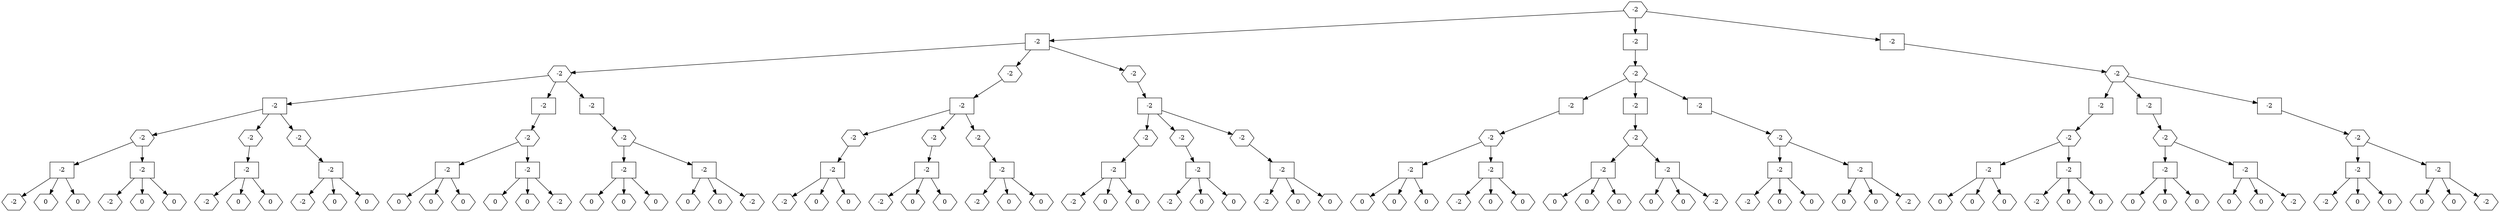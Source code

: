 // export as svg and view in browser to see tooltips
strict digraph {
subgraph {
N1 [ shape=hexagon label = -2 tooltip = "id: 1 max: Y dep: 7 trm: N
stot:  0 val: -2 hv: 0 mxs:  50 mns: 117
hand: 5h 6h Qh Jh  stack: empty
A4 24 34 44 53 63 74 84 94 04 J3 Q3 K4 " ]
N1 -> N3
N1 -> N4
N1 -> N5
}
subgraph {
N3 [ shape=box label = -2 tooltip = "id: 3 max: N dep: 6 trm: N
stot:  6 val: -2 hv: 0 mxs:  50 mns: 117
hand: 5h Qh Jh  stack: 6h 
A4 24 34 44 53 63 74 84 94 04 J3 Q3 K4 " ]
N3 -> N610
N3 -> N611
N3 -> N612
N4 [ shape=box label = -2 tooltip = "id: 4 max: N dep: 6 trm: N
stot: 10 val: -2 hv: 0 mxs:  50 mns: 117
hand: 5h 6h Jh  stack: Qh 
A4 24 34 44 53 63 74 84 94 04 J3 Q3 K4 " ]
N4 -> N1179
N5 [ shape=box label = -2 tooltip = "id: 5 max: N dep: 6 trm: N
stot: 10 val: -2 hv: 0 mxs:  50 mns: 117
hand: 5h 6h Qh  stack: Jh 
A4 24 34 44 53 63 74 84 94 04 J3 Q3 K4 " ]
N5 -> N1270
}
subgraph {
N610 [ shape=hexagon label = -2 tooltip = "id: 610 max: Y dep: 5 trm: N
stot:  7 val: -2 hv: 0 mxs:  50 mns: 117
hand: 5h Qh Jh  stack: 6h Ah 
A3 24 34 44 53 63 74 84 94 04 J3 Q3 K4 " ]
N610 -> N623
N610 -> N624
N610 -> N625
N611 [ shape=hexagon label = -2 tooltip = "id: 611 max: Y dep: 5 trm: N
stot:  8 val: -2 hv: 0 mxs:  50 mns: 117
hand: 5h Qh Jh  stack: 6h 2h 
A4 23 34 44 53 63 74 84 94 04 J3 Q3 K4 " ]
N611 -> N753
N612 [ shape=hexagon label = -2 tooltip = "id: 612 max: Y dep: 5 trm: N
stot:  9 val: -2 hv: 0 mxs:  50 mns: 117
hand: 5h Qh Jh  stack: 6h 3h 
A4 24 33 44 53 63 74 84 94 04 J3 Q3 K4 " ]
N612 -> N813
N1179 [ shape=hexagon label = -2 tooltip = "id: 1179 max: Y dep: 5 trm: N
stot: 11 val: -2 hv: 0 mxs:  50 mns: 117
hand: 5h 6h Jh  stack: Qh Ah 
A3 24 34 44 53 63 74 84 94 04 J3 Q3 K4 " ]
N1179 -> N1192
N1179 -> N1193
N1179 -> N1194
N1270 [ shape=hexagon label = -2 tooltip = "id: 1270 max: Y dep: 5 trm: N
stot: 11 val: -2 hv: 0 mxs:  50 mns: 117
hand: 5h 6h Qh  stack: Jh Ah 
A3 24 34 44 53 63 74 84 94 04 J3 Q3 K4 " ]
N1270 -> N1283
N1270 -> N1284
N1270 -> N1285
}
subgraph {
N623 [ shape=box label = -2 tooltip = "id: 623 max: N dep: 4 trm: N
stot: 12 val: -2 hv: 0 mxs:  50 mns: 117
hand: Qh Jh  stack: 6h Ah 5h 
A3 24 34 44 53 63 74 84 94 04 J3 Q3 K4 " ]
N623 -> N626
N623 -> N627
N623 -> N628
N624 [ shape=box label = -2 tooltip = "id: 624 max: N dep: 4 trm: N
stot: 17 val: -2 hv: 0 mxs:  50 mns: 117
hand: 5h Jh  stack: 6h Ah Qh 
A3 24 34 44 53 63 74 84 94 04 J3 Q3 K4 " ]
N624 -> N701
N625 [ shape=box label = -2 tooltip = "id: 625 max: N dep: 4 trm: N
stot: 17 val: -2 hv: 0 mxs:  50 mns: 117
hand: 5h Qh  stack: 6h Ah Jh 
A3 24 34 44 53 63 74 84 94 04 J3 Q3 K4 " ]
N625 -> N727
N753 [ shape=box label = -2 tooltip = "id: 753 max: N dep: 4 trm: N
stot: 13 val: -2 hv: 0 mxs:  50 mns: 117
hand: Qh Jh  stack: 6h 2h 5h 
A4 23 34 44 53 63 74 84 94 04 J3 Q3 K4 " ]
N753 -> N756
N753 -> N757
N753 -> N758
N813 [ shape=box label = -2 tooltip = "id: 813 max: N dep: 4 trm: N
stot: 14 val: -2 hv: 0 mxs:  50 mns: 117
hand: Qh Jh  stack: 6h 3h 5h 
A4 24 33 44 53 63 74 84 94 04 J3 Q3 K4 " ]
N813 -> N816
N813 -> N817
N813 -> N818
N1192 [ shape=box label = -2 tooltip = "id: 1192 max: N dep: 4 trm: N
stot: 16 val: -2 hv: 0 mxs:  50 mns: 117
hand: 6h Jh  stack: Qh Ah 5h 
A3 24 34 44 53 63 74 84 94 04 J3 Q3 K4 " ]
N1192 -> N1195
N1193 [ shape=box label = -2 tooltip = "id: 1193 max: N dep: 4 trm: N
stot: 17 val: -2 hv: 0 mxs:  50 mns: 117
hand: 5h Jh  stack: Qh Ah 6h 
A3 24 34 44 53 63 74 84 94 04 J3 Q3 K4 " ]
N1193 -> N1222
N1194 [ shape=box label = -2 tooltip = "id: 1194 max: N dep: 4 trm: N
stot: 21 val: -2 hv: 0 mxs:  50 mns: 117
hand: 5h 6h  stack: Qh Ah Jh 
A3 24 34 44 53 63 74 84 94 04 J3 Q3 K4 " ]
N1194 -> N1248
N1283 [ shape=box label = -2 tooltip = "id: 1283 max: N dep: 4 trm: N
stot: 16 val: -2 hv: 0 mxs:  50 mns: 117
hand: 6h Qh  stack: Jh Ah 5h 
A3 24 34 44 53 63 74 84 94 04 J3 Q3 K4 " ]
N1283 -> N1286
N1284 [ shape=box label = -2 tooltip = "id: 1284 max: N dep: 4 trm: N
stot: 17 val: -2 hv: 0 mxs:  50 mns: 117
hand: 5h Qh  stack: Jh Ah 6h 
A3 24 34 44 53 63 74 84 94 04 J3 Q3 K4 " ]
N1284 -> N1313
N1285 [ shape=box label = -2 tooltip = "id: 1285 max: N dep: 4 trm: N
stot: 21 val: -2 hv: 0 mxs:  50 mns: 117
hand: 5h 6h  stack: Jh Ah Qh 
A3 24 34 44 53 63 74 84 94 04 J3 Q3 K4 " ]
N1285 -> N1339
}
subgraph {
N626 [ shape=hexagon label = -2 tooltip = "id: 626 max: Y dep: 3 trm: N
stot: 13 val: -2 hv: 0 mxs:  50 mns: 117
hand: Qh Jh  stack: 6h Ah 5h Ah 
A2 24 34 44 53 63 74 84 94 04 J3 Q3 K4 " ]
N626 -> N639
N626 -> N640
N627 [ shape=hexagon label = -2 tooltip = "id: 627 max: Y dep: 3 trm: N
stot: 14 val: -2 hv: 0 mxs:  50 mns: 117
hand: Qh Jh  stack: 6h Ah 5h 2h 
A3 23 34 44 53 63 74 84 94 04 J3 Q3 K4 " ]
N627 -> N657
N628 [ shape=hexagon label = -2 tooltip = "id: 628 max: Y dep: 3 trm: N
stot: 15 val: -2 hv: -2 mxs:  52 mns: 117
hand: Qh Jh  stack: 6h Ah 5h 3h 
A3 24 33 44 53 63 74 84 94 04 J3 Q3 K4 " ]
N628 -> N666
N701 [ shape=hexagon label = -2 tooltip = "id: 701 max: Y dep: 3 trm: N
stot: 18 val: -2 hv: 0 mxs:  50 mns: 117
hand: 5h Jh  stack: 6h Ah Qh Ah 
A2 24 34 44 53 63 74 84 94 04 J3 Q3 K4 " ]
N701 -> N714
N701 -> N715
N727 [ shape=hexagon label = -2 tooltip = "id: 727 max: Y dep: 3 trm: N
stot: 18 val: -2 hv: 0 mxs:  50 mns: 117
hand: 5h Qh  stack: 6h Ah Jh Ah 
A2 24 34 44 53 63 74 84 94 04 J3 Q3 K4 " ]
N727 -> N740
N727 -> N741
N756 [ shape=hexagon label = -2 tooltip = "id: 756 max: Y dep: 3 trm: N
stot: 14 val: -2 hv: 0 mxs:  50 mns: 117
hand: Qh Jh  stack: 6h 2h 5h Ah 
A3 23 34 44 53 63 74 84 94 04 J3 Q3 K4 " ]
N756 -> N769
N757 [ shape=hexagon label = -2 tooltip = "id: 757 max: Y dep: 3 trm: N
stot: 15 val: -2 hv: -2 mxs:  52 mns: 117
hand: Qh Jh  stack: 6h 2h 5h 2h 
A4 22 34 44 53 63 74 84 94 04 J3 Q3 K4 " ]
N757 -> N778
N758 [ shape=hexagon label = -2 tooltip = "id: 758 max: Y dep: 3 trm: N
stot: 16 val: -2 hv: 0 mxs:  50 mns: 117
hand: Qh Jh  stack: 6h 2h 5h 3h 
A4 23 33 44 53 63 74 84 94 04 J3 Q3 K4 " ]
N758 -> N786
N816 [ shape=hexagon label = -2 tooltip = "id: 816 max: Y dep: 3 trm: N
stot: 15 val: -2 hv: -2 mxs:  52 mns: 117
hand: Qh Jh  stack: 6h 3h 5h Ah 
A3 24 33 44 53 63 74 84 94 04 J3 Q3 K4 " ]
N816 -> N829
N817 [ shape=hexagon label = -2 tooltip = "id: 817 max: Y dep: 3 trm: N
stot: 16 val: -2 hv: 0 mxs:  50 mns: 117
hand: Qh Jh  stack: 6h 3h 5h 2h 
A4 23 33 44 53 63 74 84 94 04 J3 Q3 K4 " ]
N817 -> N837
N818 [ shape=hexagon label = -2 tooltip = "id: 818 max: Y dep: 3 trm: N
stot: 17 val: -2 hv: 0 mxs:  50 mns: 117
hand: Qh Jh  stack: 6h 3h 5h 3h 
A4 24 32 44 53 63 74 84 94 04 J3 Q3 K4 " ]
N818 -> N844
N1195 [ shape=hexagon label = -2 tooltip = "id: 1195 max: Y dep: 3 trm: N
stot: 17 val: -2 hv: 0 mxs:  50 mns: 117
hand: 6h Jh  stack: Qh Ah 5h Ah 
A2 24 34 44 53 63 74 84 94 04 J3 Q3 K4 " ]
N1195 -> N1208
N1195 -> N1209
N1222 [ shape=hexagon label = -2 tooltip = "id: 1222 max: Y dep: 3 trm: N
stot: 18 val: -2 hv: 0 mxs:  50 mns: 117
hand: 5h Jh  stack: Qh Ah 6h Ah 
A2 24 34 44 53 63 74 84 94 04 J3 Q3 K4 " ]
N1222 -> N1235
N1222 -> N1236
N1248 [ shape=hexagon label = -2 tooltip = "id: 1248 max: Y dep: 3 trm: N
stot: 22 val: -2 hv: 0 mxs:  50 mns: 117
hand: 5h 6h  stack: Qh Ah Jh Ah 
A2 24 34 44 53 63 74 84 94 04 J3 Q3 K4 " ]
N1248 -> N1261
N1248 -> N1262
N1286 [ shape=hexagon label = -2 tooltip = "id: 1286 max: Y dep: 3 trm: N
stot: 17 val: -2 hv: 0 mxs:  50 mns: 117
hand: 6h Qh  stack: Jh Ah 5h Ah 
A2 24 34 44 53 63 74 84 94 04 J3 Q3 K4 " ]
N1286 -> N1299
N1286 -> N1300
N1313 [ shape=hexagon label = -2 tooltip = "id: 1313 max: Y dep: 3 trm: N
stot: 18 val: -2 hv: 0 mxs:  50 mns: 117
hand: 5h Qh  stack: Jh Ah 6h Ah 
A2 24 34 44 53 63 74 84 94 04 J3 Q3 K4 " ]
N1313 -> N1326
N1313 -> N1327
N1339 [ shape=hexagon label = -2 tooltip = "id: 1339 max: Y dep: 3 trm: N
stot: 22 val: -2 hv: 0 mxs:  50 mns: 117
hand: 5h 6h  stack: Jh Ah Qh Ah 
A2 24 34 44 53 63 74 84 94 04 J3 Q3 K4 " ]
N1339 -> N1352
N1339 -> N1353
}
subgraph {
N639 [ shape=box label = -2 tooltip = "id: 639 max: N dep: 2 trm: N
stot: 23 val: -2 hv: 0 mxs:  50 mns: 117
hand: Jh  stack: 6h Ah 5h Ah Qh 
A2 24 34 44 53 63 74 84 94 04 J3 Q3 K4 " ]
N639 -> N648
N639 -> N641
N639 -> N642
N640 [ shape=box label = -2 tooltip = "id: 640 max: N dep: 2 trm: N
stot: 23 val: -2 hv: 0 mxs:  50 mns: 117
hand: Qh  stack: 6h Ah 5h Ah Jh 
A2 24 34 44 53 63 74 84 94 04 J3 Q3 K4 " ]
N640 -> N656
N640 -> N649
N640 -> N650
N657 [ shape=box label = -2 tooltip = "id: 657 max: N dep: 2 trm: N
stot: 24 val: -2 hv: 0 mxs:  50 mns: 117
hand: Jh  stack: 6h Ah 5h 2h Qh 
A3 23 34 44 53 63 74 84 94 04 J3 Q3 K4 " ]
N657 -> N665
N657 -> N659
N657 -> N660
N666 [ shape=box label = -2 tooltip = "id: 666 max: N dep: 2 trm: N
stot: 25 val: -2 hv: 0 mxs:  50 mns: 117
hand: Jh  stack: 6h Ah 5h 3h Qh 
A3 24 33 44 53 63 74 84 94 04 J3 Q3 K4 " ]
N666 -> N673
N666 -> N668
N666 -> N669
N714 [ shape=box label = -2 tooltip = "id: 714 max: N dep: 2 trm: N
stot: 23 val: -2 hv: 0 mxs:  50 mns: 117
hand: Jh  stack: 6h Ah Qh Ah 5h 
A2 24 34 44 53 63 74 84 94 04 J3 Q3 K4 " ]
N714 -> N716
N714 -> N717
N714 -> N718
N715 [ shape=box label = -2 tooltip = "id: 715 max: N dep: 2 trm: N
stot: 28 val: -2 hv: 0 mxs:  50 mns: 117
hand: 5h  stack: 6h Ah Qh Ah Jh 
A2 24 34 44 53 63 74 84 94 04 J3 Q3 K4 " ]
N715 -> N724
N715 -> N725
N715 -> N726
N740 [ shape=box label = -2 tooltip = "id: 740 max: N dep: 2 trm: N
stot: 23 val: -2 hv: 0 mxs:  50 mns: 117
hand: Qh  stack: 6h Ah Jh Ah 5h 
A2 24 34 44 53 63 74 84 94 04 J3 Q3 K4 " ]
N740 -> N742
N740 -> N743
N740 -> N744
N741 [ shape=box label = -2 tooltip = "id: 741 max: N dep: 2 trm: N
stot: 28 val: -2 hv: 0 mxs:  50 mns: 117
hand: 5h  stack: 6h Ah Jh Ah Qh 
A2 24 34 44 53 63 74 84 94 04 J3 Q3 K4 " ]
N741 -> N750
N741 -> N751
N741 -> N752
N769 [ shape=box label = -2 tooltip = "id: 769 max: N dep: 2 trm: N
stot: 24 val: -2 hv: 0 mxs:  50 mns: 117
hand: Jh  stack: 6h 2h 5h Ah Qh 
A3 23 34 44 53 63 74 84 94 04 J3 Q3 K4 " ]
N769 -> N777
N769 -> N771
N769 -> N772
N778 [ shape=box label = -2 tooltip = "id: 778 max: N dep: 2 trm: N
stot: 25 val: -2 hv: 0 mxs:  50 mns: 117
hand: Jh  stack: 6h 2h 5h 2h Qh 
A4 22 34 44 53 63 74 84 94 04 J3 Q3 K4 " ]
N778 -> N785
N778 -> N780
N778 -> N781
N786 [ shape=box label = -2 tooltip = "id: 786 max: N dep: 2 trm: N
stot: 26 val: -2 hv: 0 mxs:  50 mns: 117
hand: Jh  stack: 6h 2h 5h 3h Qh 
A4 23 33 44 53 63 74 84 94 04 J3 Q3 K4 " ]
N786 -> N792
N786 -> N788
N786 -> N789
N829 [ shape=box label = -2 tooltip = "id: 829 max: N dep: 2 trm: N
stot: 25 val: -2 hv: 0 mxs:  50 mns: 117
hand: Jh  stack: 6h 3h 5h Ah Qh 
A3 24 33 44 53 63 74 84 94 04 J3 Q3 K4 " ]
N829 -> N836
N829 -> N831
N829 -> N832
N837 [ shape=box label = -2 tooltip = "id: 837 max: N dep: 2 trm: N
stot: 26 val: -2 hv: 0 mxs:  50 mns: 117
hand: Jh  stack: 6h 3h 5h 2h Qh 
A4 23 33 44 53 63 74 84 94 04 J3 Q3 K4 " ]
N837 -> N843
N837 -> N839
N837 -> N840
N844 [ shape=box label = -2 tooltip = "id: 844 max: N dep: 2 trm: N
stot: 27 val: -2 hv: 0 mxs:  50 mns: 117
hand: Jh  stack: 6h 3h 5h 3h Qh 
A4 24 32 44 53 63 74 84 94 04 J3 Q3 K4 " ]
N844 -> N849
N844 -> N846
N844 -> N847
N1208 [ shape=box label = -2 tooltip = "id: 1208 max: N dep: 2 trm: N
stot: 23 val: -2 hv: 0 mxs:  50 mns: 117
hand: Jh  stack: Qh Ah 5h Ah 6h 
A2 24 34 44 53 63 74 84 94 04 J3 Q3 K4 " ]
N1208 -> N1210
N1208 -> N1211
N1208 -> N1212
N1209 [ shape=box label = -2 tooltip = "id: 1209 max: N dep: 2 trm: N
stot: 27 val: -2 hv: 0 mxs:  50 mns: 117
hand: 6h  stack: Qh Ah 5h Ah Jh 
A2 24 34 44 53 63 74 84 94 04 J3 Q3 K4 " ]
N1209 -> N1221
N1209 -> N1218
N1209 -> N1219
N1235 [ shape=box label = -2 tooltip = "id: 1235 max: N dep: 2 trm: N
stot: 23 val: -2 hv: 0 mxs:  50 mns: 117
hand: Jh  stack: Qh Ah 6h Ah 5h 
A2 24 34 44 53 63 74 84 94 04 J3 Q3 K4 " ]
N1235 -> N1237
N1235 -> N1238
N1235 -> N1239
N1236 [ shape=box label = -2 tooltip = "id: 1236 max: N dep: 2 trm: N
stot: 28 val: -2 hv: 0 mxs:  50 mns: 117
hand: 5h  stack: Qh Ah 6h Ah Jh 
A2 24 34 44 53 63 74 84 94 04 J3 Q3 K4 " ]
N1236 -> N1245
N1236 -> N1246
N1236 -> N1247
N1261 [ shape=box label = -2 tooltip = "id: 1261 max: N dep: 2 trm: N
stot: 27 val: -2 hv: 0 mxs:  50 mns: 117
hand: 6h  stack: Qh Ah Jh Ah 5h 
A2 24 34 44 53 63 74 84 94 04 J3 Q3 K4 " ]
N1261 -> N1266
N1261 -> N1263
N1261 -> N1264
N1262 [ shape=box label = -2 tooltip = "id: 1262 max: N dep: 2 trm: N
stot: 28 val: -2 hv: 0 mxs:  50 mns: 117
hand: 5h  stack: Qh Ah Jh Ah 6h 
A2 24 34 44 53 63 74 84 94 04 J3 Q3 K4 " ]
N1262 -> N1267
N1262 -> N1268
N1262 -> N1269
N1299 [ shape=box label = -2 tooltip = "id: 1299 max: N dep: 2 trm: N
stot: 23 val: -2 hv: 0 mxs:  50 mns: 117
hand: Qh  stack: Jh Ah 5h Ah 6h 
A2 24 34 44 53 63 74 84 94 04 J3 Q3 K4 " ]
N1299 -> N1301
N1299 -> N1302
N1299 -> N1303
N1300 [ shape=box label = -2 tooltip = "id: 1300 max: N dep: 2 trm: N
stot: 27 val: -2 hv: 0 mxs:  50 mns: 117
hand: 6h  stack: Jh Ah 5h Ah Qh 
A2 24 34 44 53 63 74 84 94 04 J3 Q3 K4 " ]
N1300 -> N1312
N1300 -> N1309
N1300 -> N1310
N1326 [ shape=box label = -2 tooltip = "id: 1326 max: N dep: 2 trm: N
stot: 23 val: -2 hv: 0 mxs:  50 mns: 117
hand: Qh  stack: Jh Ah 6h Ah 5h 
A2 24 34 44 53 63 74 84 94 04 J3 Q3 K4 " ]
N1326 -> N1328
N1326 -> N1329
N1326 -> N1330
N1327 [ shape=box label = -2 tooltip = "id: 1327 max: N dep: 2 trm: N
stot: 28 val: -2 hv: 0 mxs:  50 mns: 117
hand: 5h  stack: Jh Ah 6h Ah Qh 
A2 24 34 44 53 63 74 84 94 04 J3 Q3 K4 " ]
N1327 -> N1336
N1327 -> N1337
N1327 -> N1338
N1352 [ shape=box label = -2 tooltip = "id: 1352 max: N dep: 2 trm: N
stot: 27 val: -2 hv: 0 mxs:  50 mns: 117
hand: 6h  stack: Jh Ah Qh Ah 5h 
A2 24 34 44 53 63 74 84 94 04 J3 Q3 K4 " ]
N1352 -> N1357
N1352 -> N1354
N1352 -> N1355
N1353 [ shape=box label = -2 tooltip = "id: 1353 max: N dep: 2 trm: N
stot: 28 val: -2 hv: 0 mxs:  50 mns: 117
hand: 5h  stack: Jh Ah Qh Ah 6h 
A2 24 34 44 53 63 74 84 94 04 J3 Q3 K4 " ]
N1353 -> N1358
N1353 -> N1359
N1353 -> N1360
}
subgraph {
N648 [ shape=hexagon label = -2 tooltip = "id: 648 max: Y dep: 1 trm: Y
stot: 31 val: -2 hv: -2 mxs:  52 mns: 117
hand: Jh  stack: 6h Ah 5h Ah Qh 8h 
A2 24 34 44 53 63 74 83 94 04 J3 Q3 K4 " ]
N641 [ shape=hexagon label = 0 tooltip = "" ]
N642 [ shape=hexagon label = 0 tooltip = "" ]
N656 [ shape=hexagon label = -2 tooltip = "id: 656 max: Y dep: 1 trm: Y
stot: 31 val: -2 hv: -2 mxs:  52 mns: 117
hand: Qh  stack: 6h Ah 5h Ah Jh 8h 
A2 24 34 44 53 63 74 83 94 04 J3 Q3 K4 " ]
N649 [ shape=hexagon label = 0 tooltip = "" ]
N650 [ shape=hexagon label = 0 tooltip = "" ]
N665 [ shape=hexagon label = -2 tooltip = "id: 665 max: Y dep: 1 trm: Y
stot: 31 val: -2 hv: -2 mxs:  52 mns: 117
hand: Jh  stack: 6h Ah 5h 2h Qh 7h 
A3 23 34 44 53 63 73 84 94 04 J3 Q3 K4 " ]
N659 [ shape=hexagon label = 0 tooltip = "" ]
N660 [ shape=hexagon label = 0 tooltip = "" ]
N673 [ shape=hexagon label = -2 tooltip = "id: 673 max: Y dep: 1 trm: Y
stot: 31 val: -2 hv: -2 mxs:  52 mns: 117
hand: Jh  stack: 6h Ah 5h 3h Qh 6h 
A3 24 33 44 53 62 74 84 94 04 J3 Q3 K4 " ]
N668 [ shape=hexagon label = 0 tooltip = "" ]
N669 [ shape=hexagon label = 0 tooltip = "" ]
N716 [ shape=hexagon label = 0 tooltip = "" ]
N717 [ shape=hexagon label = 0 tooltip = "" ]
N718 [ shape=hexagon label = 0 tooltip = "" ]
N724 [ shape=hexagon label = 0 tooltip = "" ]
N725 [ shape=hexagon label = 0 tooltip = "" ]
N726 [ shape=hexagon label = -2 tooltip = "id: 726 max: Y dep: 1 trm: Y
stot: 31 val: -2 hv: -2 mxs:  52 mns: 117
hand: 5h  stack: 6h Ah Qh Ah Jh 3h 
A2 24 33 44 53 63 74 84 94 04 J3 Q3 K4 " ]
N742 [ shape=hexagon label = 0 tooltip = "" ]
N743 [ shape=hexagon label = 0 tooltip = "" ]
N744 [ shape=hexagon label = 0 tooltip = "" ]
N750 [ shape=hexagon label = 0 tooltip = "" ]
N751 [ shape=hexagon label = 0 tooltip = "" ]
N752 [ shape=hexagon label = -2 tooltip = "id: 752 max: Y dep: 1 trm: Y
stot: 31 val: -2 hv: -2 mxs:  52 mns: 117
hand: 5h  stack: 6h Ah Jh Ah Qh 3h 
A2 24 33 44 53 63 74 84 94 04 J3 Q3 K4 " ]
N777 [ shape=hexagon label = -2 tooltip = "id: 777 max: Y dep: 1 trm: Y
stot: 31 val: -2 hv: -2 mxs:  52 mns: 117
hand: Jh  stack: 6h 2h 5h Ah Qh 7h 
A3 23 34 44 53 63 73 84 94 04 J3 Q3 K4 " ]
N771 [ shape=hexagon label = 0 tooltip = "" ]
N772 [ shape=hexagon label = 0 tooltip = "" ]
N785 [ shape=hexagon label = -2 tooltip = "id: 785 max: Y dep: 1 trm: Y
stot: 31 val: -2 hv: -2 mxs:  52 mns: 117
hand: Jh  stack: 6h 2h 5h 2h Qh 6h 
A4 22 34 44 53 62 74 84 94 04 J3 Q3 K4 " ]
N780 [ shape=hexagon label = 0 tooltip = "" ]
N781 [ shape=hexagon label = 0 tooltip = "" ]
N792 [ shape=hexagon label = -2 tooltip = "id: 792 max: Y dep: 1 trm: Y
stot: 31 val: -2 hv: -2 mxs:  52 mns: 117
hand: Jh  stack: 6h 2h 5h 3h Qh 5h 
A4 23 33 44 52 63 74 84 94 04 J3 Q3 K4 " ]
N788 [ shape=hexagon label = 0 tooltip = "" ]
N789 [ shape=hexagon label = 0 tooltip = "" ]
N836 [ shape=hexagon label = -2 tooltip = "id: 836 max: Y dep: 1 trm: Y
stot: 31 val: -2 hv: -2 mxs:  52 mns: 117
hand: Jh  stack: 6h 3h 5h Ah Qh 6h 
A3 24 33 44 53 62 74 84 94 04 J3 Q3 K4 " ]
N831 [ shape=hexagon label = 0 tooltip = "" ]
N832 [ shape=hexagon label = 0 tooltip = "" ]
N843 [ shape=hexagon label = -2 tooltip = "id: 843 max: Y dep: 1 trm: Y
stot: 31 val: -2 hv: -2 mxs:  52 mns: 117
hand: Jh  stack: 6h 3h 5h 2h Qh 5h 
A4 23 33 44 52 63 74 84 94 04 J3 Q3 K4 " ]
N839 [ shape=hexagon label = 0 tooltip = "" ]
N840 [ shape=hexagon label = 0 tooltip = "" ]
N849 [ shape=hexagon label = -2 tooltip = "id: 849 max: Y dep: 1 trm: Y
stot: 31 val: -2 hv: -2 mxs:  52 mns: 117
hand: Jh  stack: 6h 3h 5h 3h Qh 4h 
A4 24 32 43 53 63 74 84 94 04 J3 Q3 K4 " ]
N846 [ shape=hexagon label = 0 tooltip = "" ]
N847 [ shape=hexagon label = 0 tooltip = "" ]
N1210 [ shape=hexagon label = 0 tooltip = "" ]
N1211 [ shape=hexagon label = 0 tooltip = "" ]
N1212 [ shape=hexagon label = 0 tooltip = "" ]
N1221 [ shape=hexagon label = -2 tooltip = "id: 1221 max: Y dep: 1 trm: Y
stot: 31 val: -2 hv: -2 mxs:  52 mns: 117
hand: 6h  stack: Qh Ah 5h Ah Jh 4h 
A2 24 34 43 53 63 74 84 94 04 J3 Q3 K4 " ]
N1218 [ shape=hexagon label = 0 tooltip = "" ]
N1219 [ shape=hexagon label = 0 tooltip = "" ]
N1237 [ shape=hexagon label = 0 tooltip = "" ]
N1238 [ shape=hexagon label = 0 tooltip = "" ]
N1239 [ shape=hexagon label = 0 tooltip = "" ]
N1245 [ shape=hexagon label = 0 tooltip = "" ]
N1246 [ shape=hexagon label = 0 tooltip = "" ]
N1247 [ shape=hexagon label = -2 tooltip = "id: 1247 max: Y dep: 1 trm: Y
stot: 31 val: -2 hv: -2 mxs:  52 mns: 117
hand: 5h  stack: Qh Ah 6h Ah Jh 3h 
A2 24 33 44 53 63 74 84 94 04 J3 Q3 K4 " ]
N1266 [ shape=hexagon label = -2 tooltip = "id: 1266 max: Y dep: 1 trm: Y
stot: 31 val: -2 hv: -2 mxs:  52 mns: 117
hand: 6h  stack: Qh Ah Jh Ah 5h 4h 
A2 24 34 43 53 63 74 84 94 04 J3 Q3 K4 " ]
N1263 [ shape=hexagon label = 0 tooltip = "" ]
N1264 [ shape=hexagon label = 0 tooltip = "" ]
N1267 [ shape=hexagon label = 0 tooltip = "" ]
N1268 [ shape=hexagon label = 0 tooltip = "" ]
N1269 [ shape=hexagon label = -2 tooltip = "id: 1269 max: Y dep: 1 trm: Y
stot: 31 val: -2 hv: -2 mxs:  52 mns: 117
hand: 5h  stack: Qh Ah Jh Ah 6h 3h 
A2 24 33 44 53 63 74 84 94 04 J3 Q3 K4 " ]
N1301 [ shape=hexagon label = 0 tooltip = "" ]
N1302 [ shape=hexagon label = 0 tooltip = "" ]
N1303 [ shape=hexagon label = 0 tooltip = "" ]
N1312 [ shape=hexagon label = -2 tooltip = "id: 1312 max: Y dep: 1 trm: Y
stot: 31 val: -2 hv: -2 mxs:  52 mns: 117
hand: 6h  stack: Jh Ah 5h Ah Qh 4h 
A2 24 34 43 53 63 74 84 94 04 J3 Q3 K4 " ]
N1309 [ shape=hexagon label = 0 tooltip = "" ]
N1310 [ shape=hexagon label = 0 tooltip = "" ]
N1328 [ shape=hexagon label = 0 tooltip = "" ]
N1329 [ shape=hexagon label = 0 tooltip = "" ]
N1330 [ shape=hexagon label = 0 tooltip = "" ]
N1336 [ shape=hexagon label = 0 tooltip = "" ]
N1337 [ shape=hexagon label = 0 tooltip = "" ]
N1338 [ shape=hexagon label = -2 tooltip = "id: 1338 max: Y dep: 1 trm: Y
stot: 31 val: -2 hv: -2 mxs:  52 mns: 117
hand: 5h  stack: Jh Ah 6h Ah Qh 3h 
A2 24 33 44 53 63 74 84 94 04 J3 Q3 K4 " ]
N1357 [ shape=hexagon label = -2 tooltip = "id: 1357 max: Y dep: 1 trm: Y
stot: 31 val: -2 hv: -2 mxs:  52 mns: 117
hand: 6h  stack: Jh Ah Qh Ah 5h 4h 
A2 24 34 43 53 63 74 84 94 04 J3 Q3 K4 " ]
N1354 [ shape=hexagon label = 0 tooltip = "" ]
N1355 [ shape=hexagon label = 0 tooltip = "" ]
N1358 [ shape=hexagon label = 0 tooltip = "" ]
N1359 [ shape=hexagon label = 0 tooltip = "" ]
N1360 [ shape=hexagon label = -2 tooltip = "id: 1360 max: Y dep: 1 trm: Y
stot: 31 val: -2 hv: -2 mxs:  52 mns: 117
hand: 5h  stack: Jh Ah Qh Ah 6h 3h 
A2 24 33 44 53 63 74 84 94 04 J3 Q3 K4 " ]
}
}
